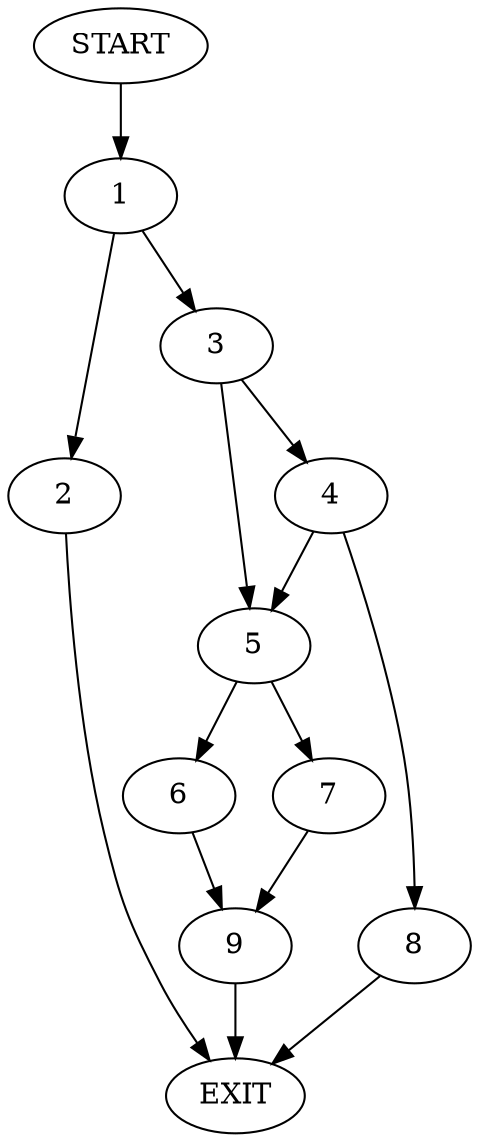 digraph {
0 [label="START"]
10 [label="EXIT"]
0 -> 1
1 -> 2
1 -> 3
3 -> 4
3 -> 5
2 -> 10
5 -> 6
5 -> 7
4 -> 8
4 -> 5
8 -> 10
6 -> 9
7 -> 9
9 -> 10
}
